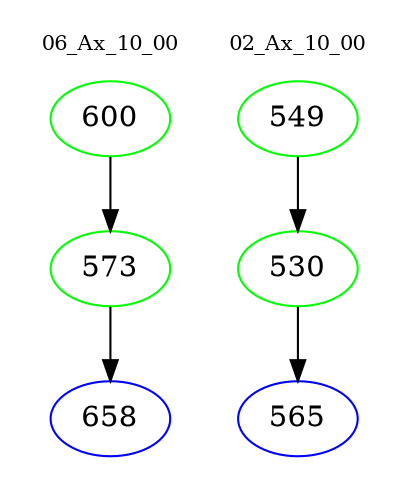 digraph{
subgraph cluster_0 {
color = white
label = "06_Ax_10_00";
fontsize=10;
T0_600 [label="600", color="green"]
T0_600 -> T0_573 [color="black"]
T0_573 [label="573", color="green"]
T0_573 -> T0_658 [color="black"]
T0_658 [label="658", color="blue"]
}
subgraph cluster_1 {
color = white
label = "02_Ax_10_00";
fontsize=10;
T1_549 [label="549", color="green"]
T1_549 -> T1_530 [color="black"]
T1_530 [label="530", color="green"]
T1_530 -> T1_565 [color="black"]
T1_565 [label="565", color="blue"]
}
}
